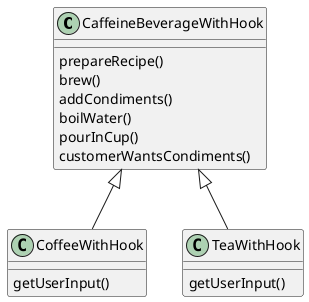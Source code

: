 @startuml
class CaffeineBeverageWithHook{
    prepareRecipe()
    brew()
    addCondiments()
    boilWater()
    pourInCup()
    customerWantsCondiments()
}

class CoffeeWithHook{
    getUserInput()
}

class TeaWithHook{
    getUserInput()
}

CaffeineBeverageWithHook <|-- CoffeeWithHook
CaffeineBeverageWithHook <|-- TeaWithHook

@enduml
